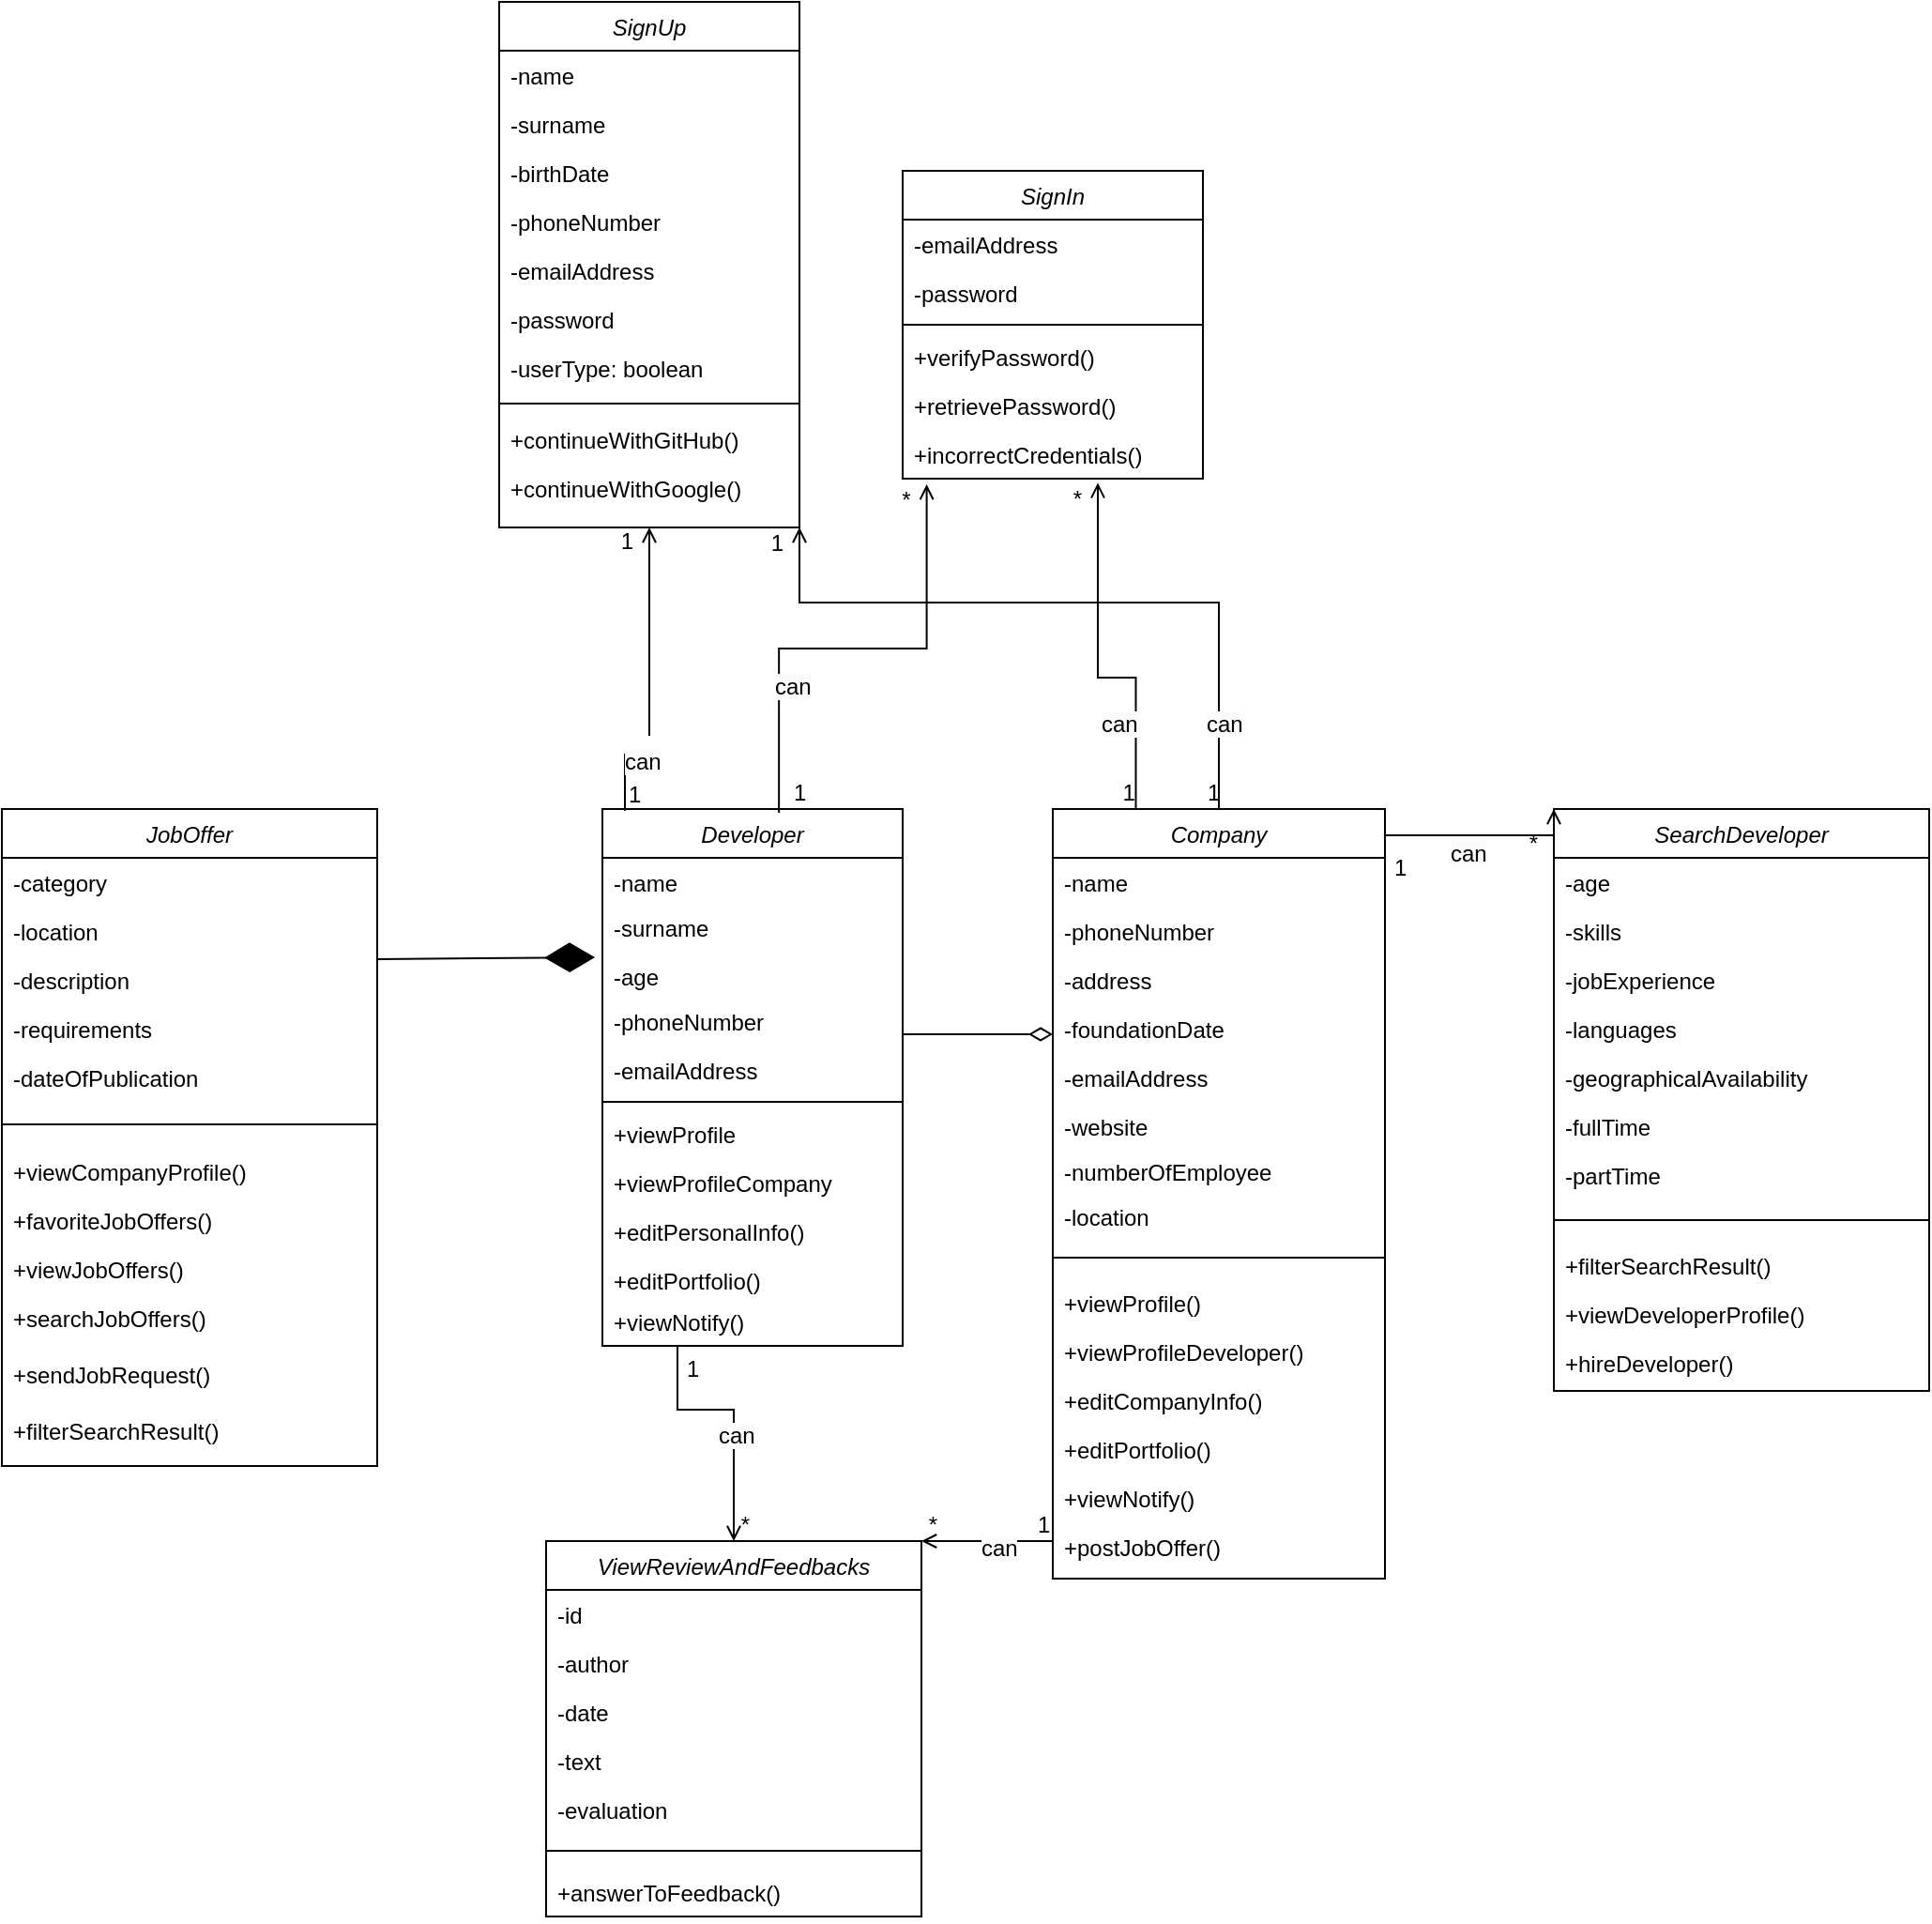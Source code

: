 <mxfile version="20.8.15" type="device"><diagram id="C5RBs43oDa-KdzZeNtuy" name="Page-1"><mxGraphModel dx="2389" dy="-270" grid="1" gridSize="10" guides="1" tooltips="1" connect="1" arrows="1" fold="1" page="1" pageScale="1" pageWidth="827" pageHeight="1169" math="0" shadow="0"><root><mxCell id="WIyWlLk6GJQsqaUBKTNV-0"/><mxCell id="WIyWlLk6GJQsqaUBKTNV-1" parent="WIyWlLk6GJQsqaUBKTNV-0"/><mxCell id="zVPooRhBjc87-Nn2w2_X-123" value="Developer" style="swimlane;fontStyle=2;align=center;verticalAlign=top;childLayout=stackLayout;horizontal=1;startSize=26;horizontalStack=0;resizeParent=1;resizeLast=0;collapsible=1;marginBottom=0;rounded=0;shadow=0;strokeWidth=1;" vertex="1" parent="WIyWlLk6GJQsqaUBKTNV-1"><mxGeometry x="120" y="1680" width="160" height="286" as="geometry"><mxRectangle x="230" y="140" width="160" height="26" as="alternateBounds"/></mxGeometry></mxCell><mxCell id="zVPooRhBjc87-Nn2w2_X-124" value="-name" style="text;align=left;verticalAlign=top;spacingLeft=4;spacingRight=4;overflow=hidden;rotatable=0;points=[[0,0.5],[1,0.5]];portConstraint=eastwest;rounded=0;shadow=0;html=0;" vertex="1" parent="zVPooRhBjc87-Nn2w2_X-123"><mxGeometry y="26" width="160" height="24" as="geometry"/></mxCell><mxCell id="zVPooRhBjc87-Nn2w2_X-125" value="-surname" style="text;align=left;verticalAlign=top;spacingLeft=4;spacingRight=4;overflow=hidden;rotatable=0;points=[[0,0.5],[1,0.5]];portConstraint=eastwest;rounded=0;shadow=0;html=0;" vertex="1" parent="zVPooRhBjc87-Nn2w2_X-123"><mxGeometry y="50" width="160" height="26" as="geometry"/></mxCell><mxCell id="zVPooRhBjc87-Nn2w2_X-126" value="-age" style="text;align=left;verticalAlign=top;spacingLeft=4;spacingRight=4;overflow=hidden;rotatable=0;points=[[0,0.5],[1,0.5]];portConstraint=eastwest;rounded=0;shadow=0;html=0;" vertex="1" parent="zVPooRhBjc87-Nn2w2_X-123"><mxGeometry y="76" width="160" height="24" as="geometry"/></mxCell><mxCell id="zVPooRhBjc87-Nn2w2_X-127" value="-phoneNumber" style="text;align=left;verticalAlign=top;spacingLeft=4;spacingRight=4;overflow=hidden;rotatable=0;points=[[0,0.5],[1,0.5]];portConstraint=eastwest;rounded=0;shadow=0;html=0;" vertex="1" parent="zVPooRhBjc87-Nn2w2_X-123"><mxGeometry y="100" width="160" height="26" as="geometry"/></mxCell><mxCell id="zVPooRhBjc87-Nn2w2_X-128" value="-emailAddress" style="text;align=left;verticalAlign=top;spacingLeft=4;spacingRight=4;overflow=hidden;rotatable=0;points=[[0,0.5],[1,0.5]];portConstraint=eastwest;rounded=0;shadow=0;html=0;" vertex="1" parent="zVPooRhBjc87-Nn2w2_X-123"><mxGeometry y="126" width="160" height="26" as="geometry"/></mxCell><mxCell id="zVPooRhBjc87-Nn2w2_X-129" value="" style="line;html=1;strokeWidth=1;align=left;verticalAlign=middle;spacingTop=-1;spacingLeft=3;spacingRight=3;rotatable=0;labelPosition=right;points=[];portConstraint=eastwest;" vertex="1" parent="zVPooRhBjc87-Nn2w2_X-123"><mxGeometry y="152" width="160" height="8" as="geometry"/></mxCell><mxCell id="zVPooRhBjc87-Nn2w2_X-286" value="+viewProfile" style="text;align=left;verticalAlign=top;spacingLeft=4;spacingRight=4;overflow=hidden;rotatable=0;points=[[0,0.5],[1,0.5]];portConstraint=eastwest;rounded=0;shadow=0;html=0;" vertex="1" parent="zVPooRhBjc87-Nn2w2_X-123"><mxGeometry y="160" width="160" height="26" as="geometry"/></mxCell><mxCell id="zVPooRhBjc87-Nn2w2_X-287" value="+viewProfileCompany" style="text;align=left;verticalAlign=top;spacingLeft=4;spacingRight=4;overflow=hidden;rotatable=0;points=[[0,0.5],[1,0.5]];portConstraint=eastwest;rounded=0;shadow=0;html=0;" vertex="1" parent="zVPooRhBjc87-Nn2w2_X-123"><mxGeometry y="186" width="160" height="26" as="geometry"/></mxCell><mxCell id="zVPooRhBjc87-Nn2w2_X-288" value="+editPersonalInfo()" style="text;align=left;verticalAlign=top;spacingLeft=4;spacingRight=4;overflow=hidden;rotatable=0;points=[[0,0.5],[1,0.5]];portConstraint=eastwest;rounded=0;shadow=0;html=0;" vertex="1" parent="zVPooRhBjc87-Nn2w2_X-123"><mxGeometry y="212" width="160" height="26" as="geometry"/></mxCell><mxCell id="zVPooRhBjc87-Nn2w2_X-289" value="+editPortfolio()" style="text;align=left;verticalAlign=top;spacingLeft=4;spacingRight=4;overflow=hidden;rotatable=0;points=[[0,0.5],[1,0.5]];portConstraint=eastwest;rounded=0;shadow=0;html=0;" vertex="1" parent="zVPooRhBjc87-Nn2w2_X-123"><mxGeometry y="238" width="160" height="22" as="geometry"/></mxCell><mxCell id="zVPooRhBjc87-Nn2w2_X-290" value="+viewNotify()" style="text;align=left;verticalAlign=top;spacingLeft=4;spacingRight=4;overflow=hidden;rotatable=0;points=[[0,0.5],[1,0.5]];portConstraint=eastwest;rounded=0;shadow=0;html=0;" vertex="1" parent="zVPooRhBjc87-Nn2w2_X-123"><mxGeometry y="260" width="160" height="22" as="geometry"/></mxCell><mxCell id="zVPooRhBjc87-Nn2w2_X-130" value="Company" style="swimlane;fontStyle=2;align=center;verticalAlign=top;childLayout=stackLayout;horizontal=1;startSize=26;horizontalStack=0;resizeParent=1;resizeLast=0;collapsible=1;marginBottom=0;rounded=0;shadow=0;strokeWidth=1;" vertex="1" parent="WIyWlLk6GJQsqaUBKTNV-1"><mxGeometry x="360" y="1680" width="177" height="410" as="geometry"><mxRectangle x="230" y="140" width="160" height="26" as="alternateBounds"/></mxGeometry></mxCell><mxCell id="zVPooRhBjc87-Nn2w2_X-131" value="-name" style="text;align=left;verticalAlign=top;spacingLeft=4;spacingRight=4;overflow=hidden;rotatable=0;points=[[0,0.5],[1,0.5]];portConstraint=eastwest;rounded=0;shadow=0;html=0;" vertex="1" parent="zVPooRhBjc87-Nn2w2_X-130"><mxGeometry y="26" width="177" height="26" as="geometry"/></mxCell><mxCell id="zVPooRhBjc87-Nn2w2_X-132" value="-phoneNumber" style="text;align=left;verticalAlign=top;spacingLeft=4;spacingRight=4;overflow=hidden;rotatable=0;points=[[0,0.5],[1,0.5]];portConstraint=eastwest;rounded=0;shadow=0;html=0;" vertex="1" parent="zVPooRhBjc87-Nn2w2_X-130"><mxGeometry y="52" width="177" height="26" as="geometry"/></mxCell><mxCell id="zVPooRhBjc87-Nn2w2_X-133" value="-address" style="text;align=left;verticalAlign=top;spacingLeft=4;spacingRight=4;overflow=hidden;rotatable=0;points=[[0,0.5],[1,0.5]];portConstraint=eastwest;rounded=0;shadow=0;html=0;" vertex="1" parent="zVPooRhBjc87-Nn2w2_X-130"><mxGeometry y="78" width="177" height="26" as="geometry"/></mxCell><mxCell id="zVPooRhBjc87-Nn2w2_X-134" value="-foundationDate" style="text;align=left;verticalAlign=top;spacingLeft=4;spacingRight=4;overflow=hidden;rotatable=0;points=[[0,0.5],[1,0.5]];portConstraint=eastwest;rounded=0;shadow=0;html=0;" vertex="1" parent="zVPooRhBjc87-Nn2w2_X-130"><mxGeometry y="104" width="177" height="26" as="geometry"/></mxCell><mxCell id="zVPooRhBjc87-Nn2w2_X-135" value="-emailAddress" style="text;align=left;verticalAlign=top;spacingLeft=4;spacingRight=4;overflow=hidden;rotatable=0;points=[[0,0.5],[1,0.5]];portConstraint=eastwest;rounded=0;shadow=0;html=0;" vertex="1" parent="zVPooRhBjc87-Nn2w2_X-130"><mxGeometry y="130" width="177" height="26" as="geometry"/></mxCell><mxCell id="zVPooRhBjc87-Nn2w2_X-296" value="-website" style="text;align=left;verticalAlign=top;spacingLeft=4;spacingRight=4;overflow=hidden;rotatable=0;points=[[0,0.5],[1,0.5]];portConstraint=eastwest;rounded=0;shadow=0;html=0;" vertex="1" parent="zVPooRhBjc87-Nn2w2_X-130"><mxGeometry y="156" width="177" height="24" as="geometry"/></mxCell><mxCell id="zVPooRhBjc87-Nn2w2_X-297" value="-numberOfEmployee" style="text;align=left;verticalAlign=top;spacingLeft=4;spacingRight=4;overflow=hidden;rotatable=0;points=[[0,0.5],[1,0.5]];portConstraint=eastwest;rounded=0;shadow=0;html=0;" vertex="1" parent="zVPooRhBjc87-Nn2w2_X-130"><mxGeometry y="180" width="177" height="24" as="geometry"/></mxCell><mxCell id="zVPooRhBjc87-Nn2w2_X-298" value="-location" style="text;align=left;verticalAlign=top;spacingLeft=4;spacingRight=4;overflow=hidden;rotatable=0;points=[[0,0.5],[1,0.5]];portConstraint=eastwest;rounded=0;shadow=0;html=0;" vertex="1" parent="zVPooRhBjc87-Nn2w2_X-130"><mxGeometry y="204" width="177" height="24" as="geometry"/></mxCell><mxCell id="zVPooRhBjc87-Nn2w2_X-136" value="" style="line;html=1;strokeWidth=1;align=left;verticalAlign=middle;spacingTop=-1;spacingLeft=3;spacingRight=3;rotatable=0;labelPosition=right;points=[];portConstraint=eastwest;" vertex="1" parent="zVPooRhBjc87-Nn2w2_X-130"><mxGeometry y="228" width="177" height="22" as="geometry"/></mxCell><mxCell id="zVPooRhBjc87-Nn2w2_X-276" value="+viewProfile()" style="text;align=left;verticalAlign=top;spacingLeft=4;spacingRight=4;overflow=hidden;rotatable=0;points=[[0,0.5],[1,0.5]];portConstraint=eastwest;rounded=0;shadow=0;html=0;" vertex="1" parent="zVPooRhBjc87-Nn2w2_X-130"><mxGeometry y="250" width="177" height="26" as="geometry"/></mxCell><mxCell id="zVPooRhBjc87-Nn2w2_X-277" value="+viewProfileDeveloper()" style="text;align=left;verticalAlign=top;spacingLeft=4;spacingRight=4;overflow=hidden;rotatable=0;points=[[0,0.5],[1,0.5]];portConstraint=eastwest;rounded=0;shadow=0;html=0;" vertex="1" parent="zVPooRhBjc87-Nn2w2_X-130"><mxGeometry y="276" width="177" height="26" as="geometry"/></mxCell><mxCell id="zVPooRhBjc87-Nn2w2_X-278" value="+editCompanyInfo()" style="text;align=left;verticalAlign=top;spacingLeft=4;spacingRight=4;overflow=hidden;rotatable=0;points=[[0,0.5],[1,0.5]];portConstraint=eastwest;rounded=0;shadow=0;html=0;" vertex="1" parent="zVPooRhBjc87-Nn2w2_X-130"><mxGeometry y="302" width="177" height="26" as="geometry"/></mxCell><mxCell id="zVPooRhBjc87-Nn2w2_X-279" value="+editPortfolio()" style="text;align=left;verticalAlign=top;spacingLeft=4;spacingRight=4;overflow=hidden;rotatable=0;points=[[0,0.5],[1,0.5]];portConstraint=eastwest;rounded=0;shadow=0;html=0;" vertex="1" parent="zVPooRhBjc87-Nn2w2_X-130"><mxGeometry y="328" width="177" height="26" as="geometry"/></mxCell><mxCell id="zVPooRhBjc87-Nn2w2_X-291" value="+viewNotify()" style="text;align=left;verticalAlign=top;spacingLeft=4;spacingRight=4;overflow=hidden;rotatable=0;points=[[0,0.5],[1,0.5]];portConstraint=eastwest;rounded=0;shadow=0;html=0;" vertex="1" parent="zVPooRhBjc87-Nn2w2_X-130"><mxGeometry y="354" width="177" height="26" as="geometry"/></mxCell><mxCell id="zVPooRhBjc87-Nn2w2_X-295" value="+postJobOffer()" style="text;align=left;verticalAlign=top;spacingLeft=4;spacingRight=4;overflow=hidden;rotatable=0;points=[[0,0.5],[1,0.5]];portConstraint=eastwest;rounded=0;shadow=0;html=0;" vertex="1" parent="zVPooRhBjc87-Nn2w2_X-130"><mxGeometry y="380" width="177" height="26" as="geometry"/></mxCell><mxCell id="zVPooRhBjc87-Nn2w2_X-137" value="SignIn" style="swimlane;fontStyle=2;align=center;verticalAlign=top;childLayout=stackLayout;horizontal=1;startSize=26;horizontalStack=0;resizeParent=1;resizeLast=0;collapsible=1;marginBottom=0;rounded=0;shadow=0;strokeWidth=1;" vertex="1" parent="WIyWlLk6GJQsqaUBKTNV-1"><mxGeometry x="280" y="1340" width="160" height="164" as="geometry"><mxRectangle x="230" y="140" width="160" height="26" as="alternateBounds"/></mxGeometry></mxCell><mxCell id="zVPooRhBjc87-Nn2w2_X-138" value="-emailAddress" style="text;align=left;verticalAlign=top;spacingLeft=4;spacingRight=4;overflow=hidden;rotatable=0;points=[[0,0.5],[1,0.5]];portConstraint=eastwest;" vertex="1" parent="zVPooRhBjc87-Nn2w2_X-137"><mxGeometry y="26" width="160" height="26" as="geometry"/></mxCell><mxCell id="zVPooRhBjc87-Nn2w2_X-139" value="-password" style="text;align=left;verticalAlign=top;spacingLeft=4;spacingRight=4;overflow=hidden;rotatable=0;points=[[0,0.5],[1,0.5]];portConstraint=eastwest;rounded=0;shadow=0;html=0;" vertex="1" parent="zVPooRhBjc87-Nn2w2_X-137"><mxGeometry y="52" width="160" height="26" as="geometry"/></mxCell><mxCell id="zVPooRhBjc87-Nn2w2_X-140" value="" style="line;html=1;strokeWidth=1;align=left;verticalAlign=middle;spacingTop=-1;spacingLeft=3;spacingRight=3;rotatable=0;labelPosition=right;points=[];portConstraint=eastwest;" vertex="1" parent="zVPooRhBjc87-Nn2w2_X-137"><mxGeometry y="78" width="160" height="8" as="geometry"/></mxCell><mxCell id="zVPooRhBjc87-Nn2w2_X-141" value="+verifyPassword()" style="text;align=left;verticalAlign=top;spacingLeft=4;spacingRight=4;overflow=hidden;rotatable=0;points=[[0,0.5],[1,0.5]];portConstraint=eastwest;rounded=0;shadow=0;html=0;" vertex="1" parent="zVPooRhBjc87-Nn2w2_X-137"><mxGeometry y="86" width="160" height="26" as="geometry"/></mxCell><mxCell id="zVPooRhBjc87-Nn2w2_X-142" value="+retrievePassword()" style="text;align=left;verticalAlign=top;spacingLeft=4;spacingRight=4;overflow=hidden;rotatable=0;points=[[0,0.5],[1,0.5]];portConstraint=eastwest;rounded=0;shadow=0;html=0;" vertex="1" parent="zVPooRhBjc87-Nn2w2_X-137"><mxGeometry y="112" width="160" height="26" as="geometry"/></mxCell><mxCell id="zVPooRhBjc87-Nn2w2_X-143" value="+incorrectCredentials()" style="text;align=left;verticalAlign=top;spacingLeft=4;spacingRight=4;overflow=hidden;rotatable=0;points=[[0,0.5],[1,0.5]];portConstraint=eastwest;rounded=0;shadow=0;html=0;" vertex="1" parent="zVPooRhBjc87-Nn2w2_X-137"><mxGeometry y="138" width="160" height="26" as="geometry"/></mxCell><mxCell id="zVPooRhBjc87-Nn2w2_X-144" value="SignUp" style="swimlane;fontStyle=2;align=center;verticalAlign=top;childLayout=stackLayout;horizontal=1;startSize=26;horizontalStack=0;resizeParent=1;resizeLast=0;collapsible=1;marginBottom=0;rounded=0;shadow=0;strokeWidth=1;" vertex="1" parent="WIyWlLk6GJQsqaUBKTNV-1"><mxGeometry x="65" y="1250" width="160" height="280" as="geometry"><mxRectangle x="230" y="140" width="160" height="26" as="alternateBounds"/></mxGeometry></mxCell><mxCell id="zVPooRhBjc87-Nn2w2_X-145" value="-name" style="text;align=left;verticalAlign=top;spacingLeft=4;spacingRight=4;overflow=hidden;rotatable=0;points=[[0,0.5],[1,0.5]];portConstraint=eastwest;" vertex="1" parent="zVPooRhBjc87-Nn2w2_X-144"><mxGeometry y="26" width="160" height="26" as="geometry"/></mxCell><mxCell id="zVPooRhBjc87-Nn2w2_X-146" value="-surname" style="text;align=left;verticalAlign=top;spacingLeft=4;spacingRight=4;overflow=hidden;rotatable=0;points=[[0,0.5],[1,0.5]];portConstraint=eastwest;rounded=0;shadow=0;html=0;" vertex="1" parent="zVPooRhBjc87-Nn2w2_X-144"><mxGeometry y="52" width="160" height="26" as="geometry"/></mxCell><mxCell id="zVPooRhBjc87-Nn2w2_X-147" value="-birthDate" style="text;align=left;verticalAlign=top;spacingLeft=4;spacingRight=4;overflow=hidden;rotatable=0;points=[[0,0.5],[1,0.5]];portConstraint=eastwest;rounded=0;shadow=0;html=0;" vertex="1" parent="zVPooRhBjc87-Nn2w2_X-144"><mxGeometry y="78" width="160" height="26" as="geometry"/></mxCell><mxCell id="zVPooRhBjc87-Nn2w2_X-148" value="-phoneNumber" style="text;align=left;verticalAlign=top;spacingLeft=4;spacingRight=4;overflow=hidden;rotatable=0;points=[[0,0.5],[1,0.5]];portConstraint=eastwest;rounded=0;shadow=0;html=0;" vertex="1" parent="zVPooRhBjc87-Nn2w2_X-144"><mxGeometry y="104" width="160" height="26" as="geometry"/></mxCell><mxCell id="zVPooRhBjc87-Nn2w2_X-149" value="-emailAddress" style="text;align=left;verticalAlign=top;spacingLeft=4;spacingRight=4;overflow=hidden;rotatable=0;points=[[0,0.5],[1,0.5]];portConstraint=eastwest;rounded=0;shadow=0;html=0;" vertex="1" parent="zVPooRhBjc87-Nn2w2_X-144"><mxGeometry y="130" width="160" height="26" as="geometry"/></mxCell><mxCell id="zVPooRhBjc87-Nn2w2_X-150" value="-password" style="text;align=left;verticalAlign=top;spacingLeft=4;spacingRight=4;overflow=hidden;rotatable=0;points=[[0,0.5],[1,0.5]];portConstraint=eastwest;rounded=0;shadow=0;html=0;" vertex="1" parent="zVPooRhBjc87-Nn2w2_X-144"><mxGeometry y="156" width="160" height="26" as="geometry"/></mxCell><mxCell id="zVPooRhBjc87-Nn2w2_X-151" value="-userType: boolean" style="text;align=left;verticalAlign=top;spacingLeft=4;spacingRight=4;overflow=hidden;rotatable=0;points=[[0,0.5],[1,0.5]];portConstraint=eastwest;rounded=0;shadow=0;html=0;" vertex="1" parent="zVPooRhBjc87-Nn2w2_X-144"><mxGeometry y="182" width="160" height="26" as="geometry"/></mxCell><mxCell id="zVPooRhBjc87-Nn2w2_X-152" value="" style="line;html=1;strokeWidth=1;align=left;verticalAlign=middle;spacingTop=-1;spacingLeft=3;spacingRight=3;rotatable=0;labelPosition=right;points=[];portConstraint=eastwest;" vertex="1" parent="zVPooRhBjc87-Nn2w2_X-144"><mxGeometry y="208" width="160" height="12" as="geometry"/></mxCell><mxCell id="zVPooRhBjc87-Nn2w2_X-153" value="+continueWithGitHub()" style="text;align=left;verticalAlign=top;spacingLeft=4;spacingRight=4;overflow=hidden;rotatable=0;points=[[0,0.5],[1,0.5]];portConstraint=eastwest;rounded=0;shadow=0;html=0;" vertex="1" parent="zVPooRhBjc87-Nn2w2_X-144"><mxGeometry y="220" width="160" height="26" as="geometry"/></mxCell><mxCell id="zVPooRhBjc87-Nn2w2_X-154" value="+continueWithGoogle()" style="text;align=left;verticalAlign=top;spacingLeft=4;spacingRight=4;overflow=hidden;rotatable=0;points=[[0,0.5],[1,0.5]];portConstraint=eastwest;rounded=0;shadow=0;html=0;" vertex="1" parent="zVPooRhBjc87-Nn2w2_X-144"><mxGeometry y="246" width="160" height="26" as="geometry"/></mxCell><mxCell id="zVPooRhBjc87-Nn2w2_X-166" value="ViewReviewAndFeedbacks" style="swimlane;fontStyle=2;align=center;verticalAlign=top;childLayout=stackLayout;horizontal=1;startSize=26;horizontalStack=0;resizeParent=1;resizeLast=0;collapsible=1;marginBottom=0;rounded=0;shadow=0;strokeWidth=1;" vertex="1" parent="WIyWlLk6GJQsqaUBKTNV-1"><mxGeometry x="90" y="2070" width="200" height="200" as="geometry"><mxRectangle x="230" y="140" width="160" height="26" as="alternateBounds"/></mxGeometry></mxCell><mxCell id="zVPooRhBjc87-Nn2w2_X-167" value="-id" style="text;align=left;verticalAlign=top;spacingLeft=4;spacingRight=4;overflow=hidden;rotatable=0;points=[[0,0.5],[1,0.5]];portConstraint=eastwest;" vertex="1" parent="zVPooRhBjc87-Nn2w2_X-166"><mxGeometry y="26" width="200" height="26" as="geometry"/></mxCell><mxCell id="zVPooRhBjc87-Nn2w2_X-168" value="-author" style="text;align=left;verticalAlign=top;spacingLeft=4;spacingRight=4;overflow=hidden;rotatable=0;points=[[0,0.5],[1,0.5]];portConstraint=eastwest;rounded=0;shadow=0;html=0;" vertex="1" parent="zVPooRhBjc87-Nn2w2_X-166"><mxGeometry y="52" width="200" height="26" as="geometry"/></mxCell><mxCell id="zVPooRhBjc87-Nn2w2_X-169" value="-date" style="text;align=left;verticalAlign=top;spacingLeft=4;spacingRight=4;overflow=hidden;rotatable=0;points=[[0,0.5],[1,0.5]];portConstraint=eastwest;rounded=0;shadow=0;html=0;" vertex="1" parent="zVPooRhBjc87-Nn2w2_X-166"><mxGeometry y="78" width="200" height="26" as="geometry"/></mxCell><mxCell id="zVPooRhBjc87-Nn2w2_X-170" value="-text" style="text;align=left;verticalAlign=top;spacingLeft=4;spacingRight=4;overflow=hidden;rotatable=0;points=[[0,0.5],[1,0.5]];portConstraint=eastwest;rounded=0;shadow=0;html=0;" vertex="1" parent="zVPooRhBjc87-Nn2w2_X-166"><mxGeometry y="104" width="200" height="26" as="geometry"/></mxCell><mxCell id="zVPooRhBjc87-Nn2w2_X-171" value="-evaluation" style="text;align=left;verticalAlign=top;spacingLeft=4;spacingRight=4;overflow=hidden;rotatable=0;points=[[0,0.5],[1,0.5]];portConstraint=eastwest;rounded=0;shadow=0;html=0;" vertex="1" parent="zVPooRhBjc87-Nn2w2_X-166"><mxGeometry y="130" width="200" height="26" as="geometry"/></mxCell><mxCell id="zVPooRhBjc87-Nn2w2_X-172" value="" style="line;html=1;strokeWidth=1;align=left;verticalAlign=middle;spacingTop=-1;spacingLeft=3;spacingRight=3;rotatable=0;labelPosition=right;points=[];portConstraint=eastwest;" vertex="1" parent="zVPooRhBjc87-Nn2w2_X-166"><mxGeometry y="156" width="200" height="18" as="geometry"/></mxCell><mxCell id="zVPooRhBjc87-Nn2w2_X-173" value="+answerToFeedback()" style="text;align=left;verticalAlign=top;spacingLeft=4;spacingRight=4;overflow=hidden;rotatable=0;points=[[0,0.5],[1,0.5]];portConstraint=eastwest;rounded=0;shadow=0;html=0;" vertex="1" parent="zVPooRhBjc87-Nn2w2_X-166"><mxGeometry y="174" width="200" height="26" as="geometry"/></mxCell><mxCell id="zVPooRhBjc87-Nn2w2_X-174" value="SearchDeveloper" style="swimlane;fontStyle=2;align=center;verticalAlign=top;childLayout=stackLayout;horizontal=1;startSize=26;horizontalStack=0;resizeParent=1;resizeLast=0;collapsible=1;marginBottom=0;rounded=0;shadow=0;strokeWidth=1;" vertex="1" parent="WIyWlLk6GJQsqaUBKTNV-1"><mxGeometry x="627" y="1680" width="200" height="310" as="geometry"><mxRectangle x="230" y="140" width="160" height="26" as="alternateBounds"/></mxGeometry></mxCell><mxCell id="zVPooRhBjc87-Nn2w2_X-175" value="-age" style="text;align=left;verticalAlign=top;spacingLeft=4;spacingRight=4;overflow=hidden;rotatable=0;points=[[0,0.5],[1,0.5]];portConstraint=eastwest;rounded=0;shadow=0;html=0;" vertex="1" parent="zVPooRhBjc87-Nn2w2_X-174"><mxGeometry y="26" width="200" height="26" as="geometry"/></mxCell><mxCell id="zVPooRhBjc87-Nn2w2_X-176" value="-skills" style="text;align=left;verticalAlign=top;spacingLeft=4;spacingRight=4;overflow=hidden;rotatable=0;points=[[0,0.5],[1,0.5]];portConstraint=eastwest;rounded=0;shadow=0;html=0;" vertex="1" parent="zVPooRhBjc87-Nn2w2_X-174"><mxGeometry y="52" width="200" height="26" as="geometry"/></mxCell><mxCell id="zVPooRhBjc87-Nn2w2_X-177" value="-jobExperience" style="text;align=left;verticalAlign=top;spacingLeft=4;spacingRight=4;overflow=hidden;rotatable=0;points=[[0,0.5],[1,0.5]];portConstraint=eastwest;rounded=0;shadow=0;html=0;" vertex="1" parent="zVPooRhBjc87-Nn2w2_X-174"><mxGeometry y="78" width="200" height="26" as="geometry"/></mxCell><mxCell id="zVPooRhBjc87-Nn2w2_X-178" value="-languages" style="text;align=left;verticalAlign=top;spacingLeft=4;spacingRight=4;overflow=hidden;rotatable=0;points=[[0,0.5],[1,0.5]];portConstraint=eastwest;rounded=0;shadow=0;html=0;" vertex="1" parent="zVPooRhBjc87-Nn2w2_X-174"><mxGeometry y="104" width="200" height="26" as="geometry"/></mxCell><mxCell id="zVPooRhBjc87-Nn2w2_X-179" value="-geographicalAvailability" style="text;align=left;verticalAlign=top;spacingLeft=4;spacingRight=4;overflow=hidden;rotatable=0;points=[[0,0.5],[1,0.5]];portConstraint=eastwest;rounded=0;shadow=0;html=0;" vertex="1" parent="zVPooRhBjc87-Nn2w2_X-174"><mxGeometry y="130" width="200" height="26" as="geometry"/></mxCell><mxCell id="zVPooRhBjc87-Nn2w2_X-180" value="-fullTime" style="text;align=left;verticalAlign=top;spacingLeft=4;spacingRight=4;overflow=hidden;rotatable=0;points=[[0,0.5],[1,0.5]];portConstraint=eastwest;rounded=0;shadow=0;html=0;" vertex="1" parent="zVPooRhBjc87-Nn2w2_X-174"><mxGeometry y="156" width="200" height="26" as="geometry"/></mxCell><mxCell id="zVPooRhBjc87-Nn2w2_X-181" value="-partTime" style="text;align=left;verticalAlign=top;spacingLeft=4;spacingRight=4;overflow=hidden;rotatable=0;points=[[0,0.5],[1,0.5]];portConstraint=eastwest;rounded=0;shadow=0;html=0;" vertex="1" parent="zVPooRhBjc87-Nn2w2_X-174"><mxGeometry y="182" width="200" height="26" as="geometry"/></mxCell><mxCell id="zVPooRhBjc87-Nn2w2_X-182" value="" style="line;html=1;strokeWidth=1;align=left;verticalAlign=middle;spacingTop=-1;spacingLeft=3;spacingRight=3;rotatable=0;labelPosition=right;points=[];portConstraint=eastwest;" vertex="1" parent="zVPooRhBjc87-Nn2w2_X-174"><mxGeometry y="208" width="200" height="22" as="geometry"/></mxCell><mxCell id="zVPooRhBjc87-Nn2w2_X-183" value="+filterSearchResult()" style="text;align=left;verticalAlign=top;spacingLeft=4;spacingRight=4;overflow=hidden;rotatable=0;points=[[0,0.5],[1,0.5]];portConstraint=eastwest;rounded=0;shadow=0;html=0;" vertex="1" parent="zVPooRhBjc87-Nn2w2_X-174"><mxGeometry y="230" width="200" height="26" as="geometry"/></mxCell><mxCell id="zVPooRhBjc87-Nn2w2_X-184" value="+viewDeveloperProfile()" style="text;align=left;verticalAlign=top;spacingLeft=4;spacingRight=4;overflow=hidden;rotatable=0;points=[[0,0.5],[1,0.5]];portConstraint=eastwest;rounded=0;shadow=0;html=0;" vertex="1" parent="zVPooRhBjc87-Nn2w2_X-174"><mxGeometry y="256" width="200" height="26" as="geometry"/></mxCell><mxCell id="zVPooRhBjc87-Nn2w2_X-185" value="+hireDeveloper()" style="text;align=left;verticalAlign=top;spacingLeft=4;spacingRight=4;overflow=hidden;rotatable=0;points=[[0,0.5],[1,0.5]];portConstraint=eastwest;rounded=0;shadow=0;html=0;" vertex="1" parent="zVPooRhBjc87-Nn2w2_X-174"><mxGeometry y="282" width="200" height="26" as="geometry"/></mxCell><mxCell id="zVPooRhBjc87-Nn2w2_X-208" value="" style="endArrow=open;shadow=0;strokeWidth=1;rounded=0;endFill=1;edgeStyle=elbowEdgeStyle;elbow=vertical;entryX=0.65;entryY=1.085;entryDx=0;entryDy=0;entryPerimeter=0;exitX=0.25;exitY=0;exitDx=0;exitDy=0;" edge="1" parent="WIyWlLk6GJQsqaUBKTNV-1" source="zVPooRhBjc87-Nn2w2_X-130" target="zVPooRhBjc87-Nn2w2_X-143"><mxGeometry x="0.5" y="41" relative="1" as="geometry"><mxPoint x="157" y="1701" as="sourcePoint"/><mxPoint x="288" y="1645.992" as="targetPoint"/><mxPoint x="-40" y="32" as="offset"/><Array as="points"><mxPoint x="490" y="1610"/></Array></mxGeometry></mxCell><mxCell id="zVPooRhBjc87-Nn2w2_X-209" value="1" style="resizable=0;align=left;verticalAlign=bottom;labelBackgroundColor=none;fontSize=12;" connectable="0" vertex="1" parent="zVPooRhBjc87-Nn2w2_X-208"><mxGeometry x="-1" relative="1" as="geometry"><mxPoint x="-9" as="offset"/></mxGeometry></mxCell><mxCell id="zVPooRhBjc87-Nn2w2_X-210" value="*" style="resizable=0;align=right;verticalAlign=bottom;labelBackgroundColor=none;fontSize=12;" connectable="0" vertex="1" parent="zVPooRhBjc87-Nn2w2_X-208"><mxGeometry x="1" relative="1" as="geometry"><mxPoint x="-7" y="17" as="offset"/></mxGeometry></mxCell><mxCell id="zVPooRhBjc87-Nn2w2_X-211" value="" style="endArrow=open;shadow=0;strokeWidth=1;rounded=0;endFill=1;edgeStyle=elbowEdgeStyle;elbow=vertical;entryX=0.5;entryY=1;entryDx=0;entryDy=0;startArrow=none;" edge="1" parent="WIyWlLk6GJQsqaUBKTNV-1" source="zVPooRhBjc87-Nn2w2_X-229" target="zVPooRhBjc87-Nn2w2_X-144"><mxGeometry x="0.5" y="41" relative="1" as="geometry"><mxPoint x="117" y="1691" as="sourcePoint"/><mxPoint x="210" y="1651" as="targetPoint"/><mxPoint x="-40" y="32" as="offset"/><Array as="points"/></mxGeometry></mxCell><mxCell id="zVPooRhBjc87-Nn2w2_X-212" value="1" style="resizable=0;align=right;verticalAlign=bottom;labelBackgroundColor=none;fontSize=12;" connectable="0" vertex="1" parent="zVPooRhBjc87-Nn2w2_X-211"><mxGeometry x="1" relative="1" as="geometry"><mxPoint x="-7" y="16" as="offset"/></mxGeometry></mxCell><mxCell id="zVPooRhBjc87-Nn2w2_X-213" value="" style="endArrow=open;shadow=0;strokeWidth=1;rounded=0;endFill=1;edgeStyle=elbowEdgeStyle;elbow=vertical;entryX=1;entryY=1;entryDx=0;entryDy=0;exitX=0.5;exitY=0;exitDx=0;exitDy=0;" edge="1" parent="WIyWlLk6GJQsqaUBKTNV-1" target="zVPooRhBjc87-Nn2w2_X-144" source="zVPooRhBjc87-Nn2w2_X-130"><mxGeometry x="0.5" y="41" relative="1" as="geometry"><mxPoint x="350" y="1691" as="sourcePoint"/><mxPoint x="260" y="1631" as="targetPoint"/><mxPoint x="-40" y="32" as="offset"/><Array as="points"><mxPoint x="380" y="1570"/></Array></mxGeometry></mxCell><mxCell id="zVPooRhBjc87-Nn2w2_X-214" value="1" style="resizable=0;align=left;verticalAlign=bottom;labelBackgroundColor=none;fontSize=12;" connectable="0" vertex="1" parent="zVPooRhBjc87-Nn2w2_X-213"><mxGeometry x="-1" relative="1" as="geometry"><mxPoint x="-8" as="offset"/></mxGeometry></mxCell><mxCell id="zVPooRhBjc87-Nn2w2_X-215" value="1" style="resizable=0;align=right;verticalAlign=bottom;labelBackgroundColor=none;fontSize=12;" connectable="0" vertex="1" parent="zVPooRhBjc87-Nn2w2_X-213"><mxGeometry x="1" relative="1" as="geometry"><mxPoint x="-7" y="17" as="offset"/></mxGeometry></mxCell><mxCell id="zVPooRhBjc87-Nn2w2_X-216" value="" style="html=1;endArrow=diamondThin;endFill=0;edgeStyle=elbowEdgeStyle;elbow=vertical;endSize=10;rounded=0;" edge="1" parent="WIyWlLk6GJQsqaUBKTNV-1"><mxGeometry width="160" relative="1" as="geometry"><mxPoint x="280" y="1800" as="sourcePoint"/><mxPoint x="360" y="1800" as="targetPoint"/><Array as="points"/></mxGeometry></mxCell><mxCell id="zVPooRhBjc87-Nn2w2_X-217" value="&lt;span style=&quot;caret-color: rgb(0, 0, 0); color: rgb(0, 0, 0); font-family: Helvetica; font-size: 12px; font-style: normal; font-variant-caps: normal; font-weight: 400; letter-spacing: normal; text-align: center; text-indent: 0px; text-transform: none; word-spacing: 0px; -webkit-text-stroke-width: 0px; background-color: rgb(251, 251, 251); text-decoration: none; float: none; display: inline !important;&quot;&gt;can&lt;/span&gt;" style="text;whiteSpace=wrap;html=1;" vertex="1" parent="WIyWlLk6GJQsqaUBKTNV-1"><mxGeometry x="440" y="1621" width="30" height="20" as="geometry"/></mxCell><mxCell id="zVPooRhBjc87-Nn2w2_X-219" value="" style="endArrow=open;shadow=0;strokeWidth=1;rounded=0;endFill=1;edgeStyle=elbowEdgeStyle;elbow=vertical;entryX=0.08;entryY=1.115;entryDx=0;entryDy=0;entryPerimeter=0;exitX=0.588;exitY=0.007;exitDx=0;exitDy=0;exitPerimeter=0;" edge="1" parent="WIyWlLk6GJQsqaUBKTNV-1" target="zVPooRhBjc87-Nn2w2_X-143" source="zVPooRhBjc87-Nn2w2_X-123"><mxGeometry x="0.5" y="41" relative="1" as="geometry"><mxPoint x="200" y="1691" as="sourcePoint"/><mxPoint x="421" y="1637.21" as="targetPoint"/><mxPoint x="-40" y="32" as="offset"/><Array as="points"/></mxGeometry></mxCell><mxCell id="zVPooRhBjc87-Nn2w2_X-220" value="*" style="resizable=0;align=right;verticalAlign=bottom;labelBackgroundColor=none;fontSize=12;" connectable="0" vertex="1" parent="zVPooRhBjc87-Nn2w2_X-219"><mxGeometry x="1" relative="1" as="geometry"><mxPoint x="-7" y="17" as="offset"/></mxGeometry></mxCell><mxCell id="zVPooRhBjc87-Nn2w2_X-221" value="&lt;span style=&quot;caret-color: rgb(0, 0, 0); color: rgb(0, 0, 0); font-family: Helvetica; font-size: 12px; font-style: normal; font-variant-caps: normal; font-weight: 400; letter-spacing: normal; text-align: center; text-indent: 0px; text-transform: none; word-spacing: 0px; -webkit-text-stroke-width: 0px; background-color: rgb(251, 251, 251); text-decoration: none; float: none; display: inline !important;&quot;&gt;can&lt;/span&gt;" style="text;whiteSpace=wrap;html=1;" vertex="1" parent="WIyWlLk6GJQsqaUBKTNV-1"><mxGeometry x="210" y="1601" width="30" height="20" as="geometry"/></mxCell><mxCell id="zVPooRhBjc87-Nn2w2_X-222" value="1" style="resizable=0;align=left;verticalAlign=bottom;labelBackgroundColor=none;fontSize=12;" connectable="0" vertex="1" parent="WIyWlLk6GJQsqaUBKTNV-1"><mxGeometry x="220" y="1680" as="geometry"/></mxCell><mxCell id="zVPooRhBjc87-Nn2w2_X-223" value="" style="endArrow=open;shadow=0;strokeWidth=1;rounded=0;endFill=1;edgeStyle=elbowEdgeStyle;elbow=vertical;entryX=0;entryY=0;entryDx=0;entryDy=0;exitX=1;exitY=0;exitDx=0;exitDy=0;" edge="1" parent="WIyWlLk6GJQsqaUBKTNV-1" source="zVPooRhBjc87-Nn2w2_X-130" target="zVPooRhBjc87-Nn2w2_X-174"><mxGeometry x="0.5" y="41" relative="1" as="geometry"><mxPoint x="626" y="1676.79" as="sourcePoint"/><mxPoint x="570" y="1611" as="targetPoint"/><mxPoint x="-40" y="32" as="offset"/><Array as="points"><mxPoint x="590" y="1694"/></Array></mxGeometry></mxCell><mxCell id="zVPooRhBjc87-Nn2w2_X-224" value="1" style="resizable=0;align=left;verticalAlign=bottom;labelBackgroundColor=none;fontSize=12;" connectable="0" vertex="1" parent="zVPooRhBjc87-Nn2w2_X-223"><mxGeometry x="-1" relative="1" as="geometry"><mxPoint x="3" y="40" as="offset"/></mxGeometry></mxCell><mxCell id="zVPooRhBjc87-Nn2w2_X-225" value="*" style="resizable=0;align=right;verticalAlign=bottom;labelBackgroundColor=none;fontSize=12;" connectable="0" vertex="1" parent="zVPooRhBjc87-Nn2w2_X-223"><mxGeometry x="1" relative="1" as="geometry"><mxPoint x="-7" y="27" as="offset"/></mxGeometry></mxCell><mxCell id="zVPooRhBjc87-Nn2w2_X-226" value="&lt;span style=&quot;caret-color: rgb(0, 0, 0); color: rgb(0, 0, 0); font-family: Helvetica; font-size: 12px; font-style: normal; font-variant-caps: normal; font-weight: 400; letter-spacing: normal; text-align: center; text-indent: 0px; text-transform: none; word-spacing: 0px; -webkit-text-stroke-width: 0px; background-color: rgb(251, 251, 251); text-decoration: none; float: none; display: inline !important;&quot;&gt;can&lt;/span&gt;" style="text;whiteSpace=wrap;html=1;" vertex="1" parent="WIyWlLk6GJQsqaUBKTNV-1"><mxGeometry x="570" y="1690" width="30" height="20" as="geometry"/></mxCell><mxCell id="zVPooRhBjc87-Nn2w2_X-227" value="" style="endArrow=none;shadow=0;strokeWidth=1;rounded=0;endFill=1;edgeStyle=elbowEdgeStyle;elbow=vertical;entryX=0.5;entryY=1;entryDx=0;entryDy=0;exitX=0.075;exitY=0.003;exitDx=0;exitDy=0;exitPerimeter=0;" edge="1" parent="WIyWlLk6GJQsqaUBKTNV-1" target="zVPooRhBjc87-Nn2w2_X-229" source="zVPooRhBjc87-Nn2w2_X-123"><mxGeometry x="0.5" y="41" relative="1" as="geometry"><mxPoint x="117" y="1691" as="sourcePoint"/><mxPoint x="200" y="1571" as="targetPoint"/><mxPoint x="-40" y="32" as="offset"/><Array as="points"><mxPoint x="160" y="1651"/></Array></mxGeometry></mxCell><mxCell id="zVPooRhBjc87-Nn2w2_X-228" value="1" style="resizable=0;align=left;verticalAlign=bottom;labelBackgroundColor=none;fontSize=12;" connectable="0" vertex="1" parent="zVPooRhBjc87-Nn2w2_X-227"><mxGeometry x="-1" relative="1" as="geometry"><mxPoint as="offset"/></mxGeometry></mxCell><mxCell id="zVPooRhBjc87-Nn2w2_X-229" value="&lt;span style=&quot;caret-color: rgb(0, 0, 0); color: rgb(0, 0, 0); font-family: Helvetica; font-size: 12px; font-style: normal; font-variant-caps: normal; font-weight: 400; letter-spacing: normal; text-align: center; text-indent: 0px; text-transform: none; word-spacing: 0px; -webkit-text-stroke-width: 0px; background-color: rgb(251, 251, 251); text-decoration: none; float: none; display: inline !important;&quot;&gt;can&lt;/span&gt;" style="text;whiteSpace=wrap;html=1;" vertex="1" parent="WIyWlLk6GJQsqaUBKTNV-1"><mxGeometry x="130" y="1641" width="30" height="20" as="geometry"/></mxCell><mxCell id="zVPooRhBjc87-Nn2w2_X-233" value="" style="endArrow=open;shadow=0;strokeWidth=1;rounded=0;endFill=1;edgeStyle=elbowEdgeStyle;elbow=vertical;entryX=0.5;entryY=0;entryDx=0;entryDy=0;exitX=0.25;exitY=1;exitDx=0;exitDy=0;" edge="1" parent="WIyWlLk6GJQsqaUBKTNV-1" source="zVPooRhBjc87-Nn2w2_X-123" target="zVPooRhBjc87-Nn2w2_X-166"><mxGeometry x="0.5" y="41" relative="1" as="geometry"><mxPoint x="170" y="1911" as="sourcePoint"/><mxPoint x="200" y="1990" as="targetPoint"/><mxPoint x="-40" y="32" as="offset"/><Array as="points"><mxPoint x="140" y="2000"/></Array></mxGeometry></mxCell><mxCell id="zVPooRhBjc87-Nn2w2_X-234" value="1" style="resizable=0;align=left;verticalAlign=bottom;labelBackgroundColor=none;fontSize=12;" connectable="0" vertex="1" parent="zVPooRhBjc87-Nn2w2_X-233"><mxGeometry x="-1" relative="1" as="geometry"><mxPoint x="3" y="21" as="offset"/></mxGeometry></mxCell><mxCell id="zVPooRhBjc87-Nn2w2_X-235" value="*" style="resizable=0;align=right;verticalAlign=bottom;labelBackgroundColor=none;fontSize=12;" connectable="0" vertex="1" parent="zVPooRhBjc87-Nn2w2_X-233"><mxGeometry x="1" relative="1" as="geometry"><mxPoint x="10" as="offset"/></mxGeometry></mxCell><mxCell id="zVPooRhBjc87-Nn2w2_X-249" value="&lt;span style=&quot;caret-color: rgb(0, 0, 0); color: rgb(0, 0, 0); font-family: Helvetica; font-size: 12px; font-style: normal; font-variant-caps: normal; font-weight: 400; letter-spacing: normal; text-align: center; text-indent: 0px; text-transform: none; word-spacing: 0px; -webkit-text-stroke-width: 0px; background-color: rgb(251, 251, 251); text-decoration: none; float: none; display: inline !important;&quot;&gt;can&lt;/span&gt;" style="text;whiteSpace=wrap;html=1;" vertex="1" parent="WIyWlLk6GJQsqaUBKTNV-1"><mxGeometry x="180" y="2000" width="30" height="20" as="geometry"/></mxCell><mxCell id="zVPooRhBjc87-Nn2w2_X-299" value="JobOffer" style="swimlane;fontStyle=2;align=center;verticalAlign=top;childLayout=stackLayout;horizontal=1;startSize=26;horizontalStack=0;resizeParent=1;resizeLast=0;collapsible=1;marginBottom=0;rounded=0;shadow=0;strokeWidth=1;" vertex="1" parent="WIyWlLk6GJQsqaUBKTNV-1"><mxGeometry x="-200" y="1680" width="200" height="350" as="geometry"><mxRectangle x="230" y="140" width="160" height="26" as="alternateBounds"/></mxGeometry></mxCell><mxCell id="zVPooRhBjc87-Nn2w2_X-300" value="-category" style="text;align=left;verticalAlign=top;spacingLeft=4;spacingRight=4;overflow=hidden;rotatable=0;points=[[0,0.5],[1,0.5]];portConstraint=eastwest;" vertex="1" parent="zVPooRhBjc87-Nn2w2_X-299"><mxGeometry y="26" width="200" height="26" as="geometry"/></mxCell><mxCell id="zVPooRhBjc87-Nn2w2_X-301" value="-location" style="text;align=left;verticalAlign=top;spacingLeft=4;spacingRight=4;overflow=hidden;rotatable=0;points=[[0,0.5],[1,0.5]];portConstraint=eastwest;rounded=0;shadow=0;html=0;" vertex="1" parent="zVPooRhBjc87-Nn2w2_X-299"><mxGeometry y="52" width="200" height="26" as="geometry"/></mxCell><mxCell id="zVPooRhBjc87-Nn2w2_X-302" value="-description" style="text;align=left;verticalAlign=top;spacingLeft=4;spacingRight=4;overflow=hidden;rotatable=0;points=[[0,0.5],[1,0.5]];portConstraint=eastwest;rounded=0;shadow=0;html=0;" vertex="1" parent="zVPooRhBjc87-Nn2w2_X-299"><mxGeometry y="78" width="200" height="26" as="geometry"/></mxCell><mxCell id="zVPooRhBjc87-Nn2w2_X-303" value="-requirements" style="text;align=left;verticalAlign=top;spacingLeft=4;spacingRight=4;overflow=hidden;rotatable=0;points=[[0,0.5],[1,0.5]];portConstraint=eastwest;rounded=0;shadow=0;html=0;" vertex="1" parent="zVPooRhBjc87-Nn2w2_X-299"><mxGeometry y="104" width="200" height="26" as="geometry"/></mxCell><mxCell id="zVPooRhBjc87-Nn2w2_X-304" value="-dateOfPublication" style="text;align=left;verticalAlign=top;spacingLeft=4;spacingRight=4;overflow=hidden;rotatable=0;points=[[0,0.5],[1,0.5]];portConstraint=eastwest;rounded=0;shadow=0;html=0;" vertex="1" parent="zVPooRhBjc87-Nn2w2_X-299"><mxGeometry y="130" width="200" height="26" as="geometry"/></mxCell><mxCell id="zVPooRhBjc87-Nn2w2_X-305" value="" style="line;html=1;strokeWidth=1;align=left;verticalAlign=middle;spacingTop=-1;spacingLeft=3;spacingRight=3;rotatable=0;labelPosition=right;points=[];portConstraint=eastwest;" vertex="1" parent="zVPooRhBjc87-Nn2w2_X-299"><mxGeometry y="156" width="200" height="24" as="geometry"/></mxCell><mxCell id="zVPooRhBjc87-Nn2w2_X-307" value="+viewCompanyProfile()" style="text;align=left;verticalAlign=top;spacingLeft=4;spacingRight=4;overflow=hidden;rotatable=0;points=[[0,0.5],[1,0.5]];portConstraint=eastwest;rounded=0;shadow=0;html=0;" vertex="1" parent="zVPooRhBjc87-Nn2w2_X-299"><mxGeometry y="180" width="200" height="26" as="geometry"/></mxCell><mxCell id="zVPooRhBjc87-Nn2w2_X-326" value="+favoriteJobOffers()" style="text;align=left;verticalAlign=top;spacingLeft=4;spacingRight=4;overflow=hidden;rotatable=0;points=[[0,0.5],[1,0.5]];portConstraint=eastwest;rounded=0;shadow=0;html=0;" vertex="1" parent="zVPooRhBjc87-Nn2w2_X-299"><mxGeometry y="206" width="200" height="26" as="geometry"/></mxCell><mxCell id="zVPooRhBjc87-Nn2w2_X-325" value="+viewJobOffers()" style="text;align=left;verticalAlign=top;spacingLeft=4;spacingRight=4;overflow=hidden;rotatable=0;points=[[0,0.5],[1,0.5]];portConstraint=eastwest;rounded=0;shadow=0;html=0;" vertex="1" parent="zVPooRhBjc87-Nn2w2_X-299"><mxGeometry y="232" width="200" height="26" as="geometry"/></mxCell><mxCell id="zVPooRhBjc87-Nn2w2_X-327" value="+searchJobOffers()" style="text;align=left;verticalAlign=top;spacingLeft=4;spacingRight=4;overflow=hidden;rotatable=0;points=[[0,0.5],[1,0.5]];portConstraint=eastwest;rounded=0;shadow=0;html=0;" vertex="1" parent="zVPooRhBjc87-Nn2w2_X-299"><mxGeometry y="258" width="200" height="30" as="geometry"/></mxCell><mxCell id="zVPooRhBjc87-Nn2w2_X-308" value="+sendJobRequest()" style="text;align=left;verticalAlign=top;spacingLeft=4;spacingRight=4;overflow=hidden;rotatable=0;points=[[0,0.5],[1,0.5]];portConstraint=eastwest;rounded=0;shadow=0;html=0;" vertex="1" parent="zVPooRhBjc87-Nn2w2_X-299"><mxGeometry y="288" width="200" height="30" as="geometry"/></mxCell><mxCell id="zVPooRhBjc87-Nn2w2_X-306" value="+filterSearchResult()" style="text;align=left;verticalAlign=top;spacingLeft=4;spacingRight=4;overflow=hidden;rotatable=0;points=[[0,0.5],[1,0.5]];portConstraint=eastwest;rounded=0;shadow=0;html=0;" vertex="1" parent="zVPooRhBjc87-Nn2w2_X-299"><mxGeometry y="318" width="200" height="26" as="geometry"/></mxCell><mxCell id="zVPooRhBjc87-Nn2w2_X-339" value="&lt;span style=&quot;caret-color: rgb(0, 0, 0); color: rgb(0, 0, 0); font-family: Helvetica; font-size: 12px; font-style: normal; font-variant-caps: normal; font-weight: 400; letter-spacing: normal; text-align: center; text-indent: 0px; text-transform: none; word-spacing: 0px; -webkit-text-stroke-width: 0px; background-color: rgb(251, 251, 251); text-decoration: none; float: none; display: inline !important;&quot;&gt;can&lt;/span&gt;" style="text;whiteSpace=wrap;html=1;" vertex="1" parent="WIyWlLk6GJQsqaUBKTNV-1"><mxGeometry x="384" y="1621" width="30" height="20" as="geometry"/></mxCell><mxCell id="zVPooRhBjc87-Nn2w2_X-340" value="" style="endArrow=open;shadow=0;strokeWidth=1;rounded=0;endFill=1;edgeStyle=elbowEdgeStyle;elbow=vertical;entryX=1;entryY=0;entryDx=0;entryDy=0;exitX=0;exitY=0.5;exitDx=0;exitDy=0;" edge="1" parent="WIyWlLk6GJQsqaUBKTNV-1" source="zVPooRhBjc87-Nn2w2_X-295" target="zVPooRhBjc87-Nn2w2_X-166"><mxGeometry x="0.5" y="41" relative="1" as="geometry"><mxPoint x="371" y="2140" as="sourcePoint"/><mxPoint x="414" y="2230" as="targetPoint"/><mxPoint x="-40" y="32" as="offset"/><Array as="points"><mxPoint x="330" y="2070"/></Array></mxGeometry></mxCell><mxCell id="zVPooRhBjc87-Nn2w2_X-341" value="1" style="resizable=0;align=left;verticalAlign=bottom;labelBackgroundColor=none;fontSize=12;" connectable="0" vertex="1" parent="zVPooRhBjc87-Nn2w2_X-340"><mxGeometry x="-1" relative="1" as="geometry"><mxPoint x="-10" y="-3" as="offset"/></mxGeometry></mxCell><mxCell id="zVPooRhBjc87-Nn2w2_X-342" value="*" style="resizable=0;align=right;verticalAlign=bottom;labelBackgroundColor=none;fontSize=12;" connectable="0" vertex="1" parent="zVPooRhBjc87-Nn2w2_X-340"><mxGeometry x="1" relative="1" as="geometry"><mxPoint x="10" as="offset"/></mxGeometry></mxCell><mxCell id="zVPooRhBjc87-Nn2w2_X-343" value="&lt;span style=&quot;caret-color: rgb(0, 0, 0); color: rgb(0, 0, 0); font-family: Helvetica; font-size: 12px; font-style: normal; font-variant-caps: normal; font-weight: 400; letter-spacing: normal; text-align: center; text-indent: 0px; text-transform: none; word-spacing: 0px; -webkit-text-stroke-width: 0px; background-color: rgb(251, 251, 251); text-decoration: none; float: none; display: inline !important;&quot;&gt;can&lt;/span&gt;" style="text;whiteSpace=wrap;html=1;" vertex="1" parent="WIyWlLk6GJQsqaUBKTNV-1"><mxGeometry x="320" y="2060" width="30" height="20" as="geometry"/></mxCell><mxCell id="zVPooRhBjc87-Nn2w2_X-346" value="" style="endArrow=diamondThin;endFill=1;endSize=24;html=1;rounded=0;entryX=-0.025;entryY=0.125;entryDx=0;entryDy=0;entryPerimeter=0;" edge="1" parent="WIyWlLk6GJQsqaUBKTNV-1" target="zVPooRhBjc87-Nn2w2_X-126"><mxGeometry width="160" relative="1" as="geometry"><mxPoint y="1760" as="sourcePoint"/><mxPoint x="110" y="1760" as="targetPoint"/></mxGeometry></mxCell></root></mxGraphModel></diagram></mxfile>